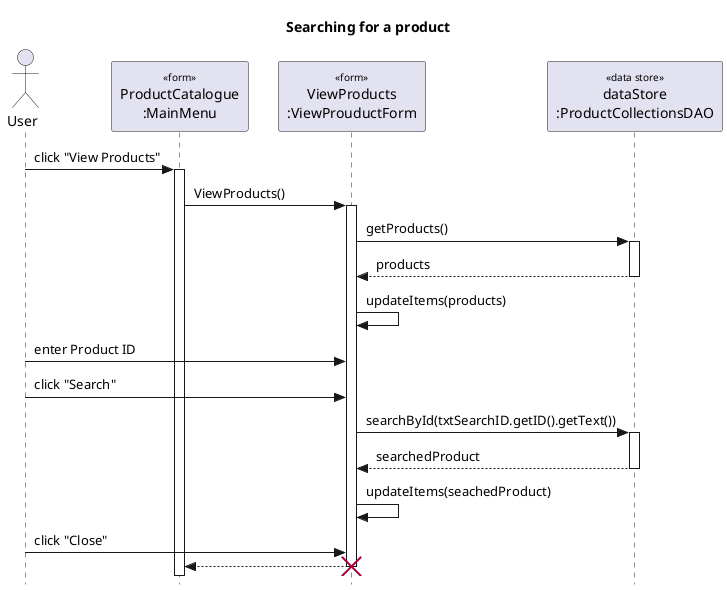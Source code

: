@startuml 
' === Title ===
title Searching for a product
' === Style Tweaks ===

skinparam {
  Style StrictUML
  RoundCorner 5
  ParticipantPadding 10
  Padding 2
  SequenceStereotype {
    Font {
      Size 10
      Style plain
    }
  }
}

' === Actors / Participants
actor "User" as user
participant "ProductCatalogue\n:MainMenu" as menu <<form>>
participant "ViewProducts\n:ViewProuductForm" as viewProduct <<form>>
participant "dataStore\n:ProductCollectionsDAO" as dataStore <<data store>>

' === Messages ===
user -> menu : click "View Products"
menu++
menu -> viewProduct : ViewProducts()
viewProduct++


viewProduct -> dataStore : getProducts()
dataStore++
return products
viewProduct -> viewProduct : updateItems(products)

user -> viewProduct : enter Product ID
user -> viewProduct : click "Search"

viewProduct -> dataStore : searchById(txtSearchID.getID().getText())
dataStore++
return searchedProduct
viewProduct -> viewProduct : updateItems(seachedProduct)

user -> viewProduct : click "Close"
viewProduct --> menu
destroy viewProduct

@enduml
